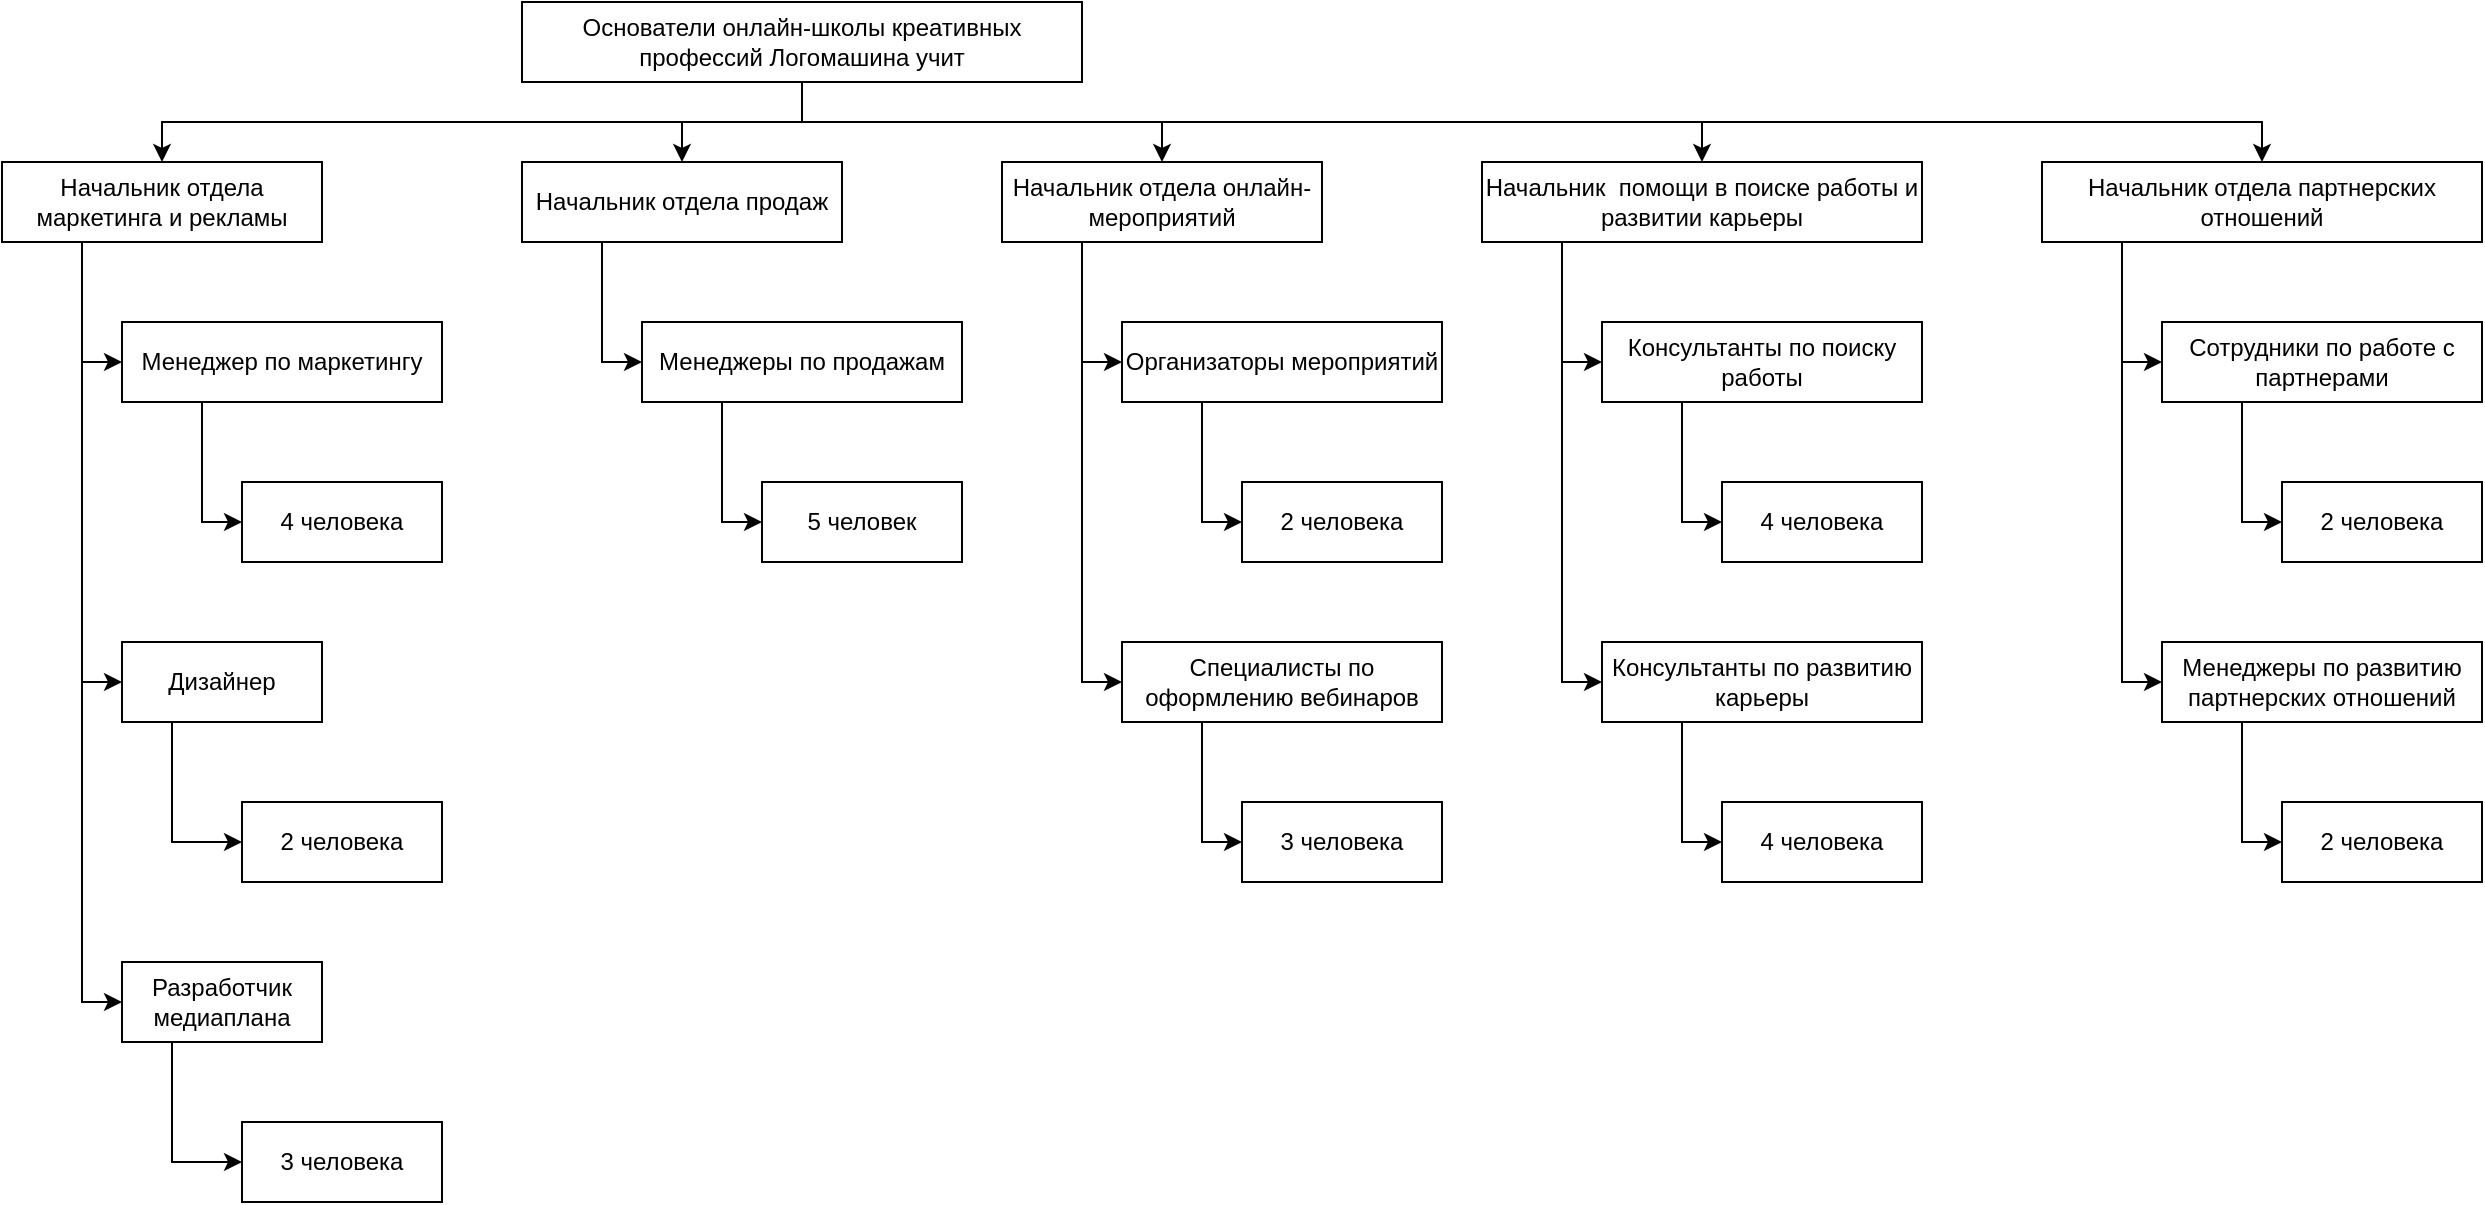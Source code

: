 <mxfile version="21.4.0" type="google">
  <diagram name="Страница 1" id="wLwK8kGS67R0Xg4_MlSQ">
    <mxGraphModel grid="1" page="1" gridSize="10" guides="1" tooltips="1" connect="1" arrows="1" fold="1" pageScale="1" pageWidth="827" pageHeight="1169" math="0" shadow="0">
      <root>
        <mxCell id="0" />
        <mxCell id="1" parent="0" />
        <mxCell id="BojbtSmOvHfCUcqVh9Wb-10" style="edgeStyle=orthogonalEdgeStyle;rounded=0;orthogonalLoop=1;jettySize=auto;html=1;exitX=0.25;exitY=1;exitDx=0;exitDy=0;entryX=0.5;entryY=0;entryDx=0;entryDy=0;" edge="1" parent="1" source="BojbtSmOvHfCUcqVh9Wb-1" target="BojbtSmOvHfCUcqVh9Wb-2">
          <mxGeometry relative="1" as="geometry">
            <Array as="points">
              <mxPoint x="460" y="80" />
              <mxPoint x="460" y="100" />
              <mxPoint x="140" y="100" />
            </Array>
          </mxGeometry>
        </mxCell>
        <mxCell id="BojbtSmOvHfCUcqVh9Wb-28" style="edgeStyle=orthogonalEdgeStyle;rounded=0;orthogonalLoop=1;jettySize=auto;html=1;exitX=0.5;exitY=1;exitDx=0;exitDy=0;entryX=0.5;entryY=0;entryDx=0;entryDy=0;" edge="1" parent="1" source="BojbtSmOvHfCUcqVh9Wb-1" target="BojbtSmOvHfCUcqVh9Wb-14">
          <mxGeometry relative="1" as="geometry">
            <Array as="points">
              <mxPoint x="460" y="100" />
              <mxPoint x="400" y="100" />
            </Array>
          </mxGeometry>
        </mxCell>
        <mxCell id="BojbtSmOvHfCUcqVh9Wb-38" style="edgeStyle=orthogonalEdgeStyle;rounded=0;orthogonalLoop=1;jettySize=auto;html=1;exitX=0.5;exitY=1;exitDx=0;exitDy=0;entryX=0.5;entryY=0;entryDx=0;entryDy=0;" edge="1" parent="1" source="BojbtSmOvHfCUcqVh9Wb-1" target="BojbtSmOvHfCUcqVh9Wb-31">
          <mxGeometry relative="1" as="geometry">
            <Array as="points">
              <mxPoint x="460" y="100" />
              <mxPoint x="640" y="100" />
            </Array>
          </mxGeometry>
        </mxCell>
        <mxCell id="BojbtSmOvHfCUcqVh9Wb-48" style="edgeStyle=orthogonalEdgeStyle;rounded=0;orthogonalLoop=1;jettySize=auto;html=1;exitX=0.75;exitY=1;exitDx=0;exitDy=0;entryX=0.5;entryY=0;entryDx=0;entryDy=0;" edge="1" parent="1" source="BojbtSmOvHfCUcqVh9Wb-1" target="BojbtSmOvHfCUcqVh9Wb-41">
          <mxGeometry relative="1" as="geometry">
            <Array as="points">
              <mxPoint x="460" y="80" />
              <mxPoint x="460" y="100" />
              <mxPoint x="910" y="100" />
            </Array>
          </mxGeometry>
        </mxCell>
        <mxCell id="BojbtSmOvHfCUcqVh9Wb-58" style="edgeStyle=orthogonalEdgeStyle;rounded=0;orthogonalLoop=1;jettySize=auto;html=1;exitX=0.5;exitY=1;exitDx=0;exitDy=0;entryX=0.5;entryY=0;entryDx=0;entryDy=0;" edge="1" parent="1" source="BojbtSmOvHfCUcqVh9Wb-1" target="BojbtSmOvHfCUcqVh9Wb-51">
          <mxGeometry relative="1" as="geometry" />
        </mxCell>
        <mxCell id="BojbtSmOvHfCUcqVh9Wb-1" value="Основатели онлайн-школы креативных профессий Логомашина учит" style="rounded=0;whiteSpace=wrap;html=1;" vertex="1" parent="1">
          <mxGeometry x="320" y="40" width="280" height="40" as="geometry" />
        </mxCell>
        <mxCell id="BojbtSmOvHfCUcqVh9Wb-6" style="edgeStyle=orthogonalEdgeStyle;rounded=0;orthogonalLoop=1;jettySize=auto;html=1;exitX=0.25;exitY=1;exitDx=0;exitDy=0;entryX=0;entryY=0.5;entryDx=0;entryDy=0;" edge="1" parent="1" source="BojbtSmOvHfCUcqVh9Wb-2" target="BojbtSmOvHfCUcqVh9Wb-4">
          <mxGeometry relative="1" as="geometry" />
        </mxCell>
        <mxCell id="BojbtSmOvHfCUcqVh9Wb-7" style="edgeStyle=orthogonalEdgeStyle;rounded=0;orthogonalLoop=1;jettySize=auto;html=1;exitX=0.25;exitY=1;exitDx=0;exitDy=0;entryX=0;entryY=0.5;entryDx=0;entryDy=0;" edge="1" parent="1" source="BojbtSmOvHfCUcqVh9Wb-2" target="BojbtSmOvHfCUcqVh9Wb-5">
          <mxGeometry relative="1" as="geometry" />
        </mxCell>
        <mxCell id="BojbtSmOvHfCUcqVh9Wb-9" style="edgeStyle=orthogonalEdgeStyle;rounded=0;orthogonalLoop=1;jettySize=auto;html=1;exitX=0.25;exitY=1;exitDx=0;exitDy=0;entryX=0;entryY=0.5;entryDx=0;entryDy=0;" edge="1" parent="1" source="BojbtSmOvHfCUcqVh9Wb-2" target="BojbtSmOvHfCUcqVh9Wb-8">
          <mxGeometry relative="1" as="geometry" />
        </mxCell>
        <mxCell id="BojbtSmOvHfCUcqVh9Wb-2" value="Начальник отдела маркетинга и рекламы" style="rounded=0;whiteSpace=wrap;html=1;" vertex="1" parent="1">
          <mxGeometry x="60" y="120" width="160" height="40" as="geometry" />
        </mxCell>
        <mxCell id="BojbtSmOvHfCUcqVh9Wb-19" style="edgeStyle=orthogonalEdgeStyle;rounded=0;orthogonalLoop=1;jettySize=auto;html=1;exitX=0.25;exitY=1;exitDx=0;exitDy=0;entryX=0;entryY=0.5;entryDx=0;entryDy=0;" edge="1" parent="1" source="BojbtSmOvHfCUcqVh9Wb-4" target="BojbtSmOvHfCUcqVh9Wb-18">
          <mxGeometry relative="1" as="geometry" />
        </mxCell>
        <mxCell id="BojbtSmOvHfCUcqVh9Wb-4" value="&lt;div&gt;Менеджер по маркетингу&lt;/div&gt;" style="rounded=0;whiteSpace=wrap;html=1;" vertex="1" parent="1">
          <mxGeometry x="120" y="200" width="160" height="40" as="geometry" />
        </mxCell>
        <mxCell id="BojbtSmOvHfCUcqVh9Wb-21" style="edgeStyle=orthogonalEdgeStyle;rounded=0;orthogonalLoop=1;jettySize=auto;html=1;exitX=0.25;exitY=1;exitDx=0;exitDy=0;entryX=0;entryY=0.5;entryDx=0;entryDy=0;" edge="1" parent="1" source="BojbtSmOvHfCUcqVh9Wb-5" target="BojbtSmOvHfCUcqVh9Wb-20">
          <mxGeometry relative="1" as="geometry" />
        </mxCell>
        <mxCell id="BojbtSmOvHfCUcqVh9Wb-5" value="&lt;div&gt;Дизайнер&lt;/div&gt;" style="rounded=0;whiteSpace=wrap;html=1;" vertex="1" parent="1">
          <mxGeometry x="120" y="360" width="100" height="40" as="geometry" />
        </mxCell>
        <mxCell id="BojbtSmOvHfCUcqVh9Wb-23" style="edgeStyle=orthogonalEdgeStyle;rounded=0;orthogonalLoop=1;jettySize=auto;html=1;exitX=0.25;exitY=1;exitDx=0;exitDy=0;entryX=0;entryY=0.5;entryDx=0;entryDy=0;" edge="1" parent="1" source="BojbtSmOvHfCUcqVh9Wb-8" target="BojbtSmOvHfCUcqVh9Wb-22">
          <mxGeometry relative="1" as="geometry" />
        </mxCell>
        <mxCell id="BojbtSmOvHfCUcqVh9Wb-8" value="&lt;div&gt;Разработчик медиаплана&lt;br&gt;&lt;/div&gt;" style="rounded=0;whiteSpace=wrap;html=1;" vertex="1" parent="1">
          <mxGeometry x="120" y="520" width="100" height="40" as="geometry" />
        </mxCell>
        <mxCell id="BojbtSmOvHfCUcqVh9Wb-12" style="edgeStyle=orthogonalEdgeStyle;rounded=0;orthogonalLoop=1;jettySize=auto;html=1;exitX=0.25;exitY=1;exitDx=0;exitDy=0;entryX=0;entryY=0.5;entryDx=0;entryDy=0;" edge="1" parent="1" source="BojbtSmOvHfCUcqVh9Wb-14" target="BojbtSmOvHfCUcqVh9Wb-16">
          <mxGeometry relative="1" as="geometry" />
        </mxCell>
        <mxCell id="BojbtSmOvHfCUcqVh9Wb-14" value="Начальник отдела продаж" style="rounded=0;whiteSpace=wrap;html=1;" vertex="1" parent="1">
          <mxGeometry x="320" y="120" width="160" height="40" as="geometry" />
        </mxCell>
        <mxCell id="BojbtSmOvHfCUcqVh9Wb-25" style="edgeStyle=orthogonalEdgeStyle;rounded=0;orthogonalLoop=1;jettySize=auto;html=1;exitX=0.25;exitY=1;exitDx=0;exitDy=0;entryX=0;entryY=0.5;entryDx=0;entryDy=0;" edge="1" parent="1" source="BojbtSmOvHfCUcqVh9Wb-16" target="BojbtSmOvHfCUcqVh9Wb-24">
          <mxGeometry relative="1" as="geometry" />
        </mxCell>
        <mxCell id="BojbtSmOvHfCUcqVh9Wb-16" value="&lt;div&gt;Менеджеры по продажам&lt;/div&gt;" style="rounded=0;whiteSpace=wrap;html=1;" vertex="1" parent="1">
          <mxGeometry x="380" y="200" width="160" height="40" as="geometry" />
        </mxCell>
        <mxCell id="BojbtSmOvHfCUcqVh9Wb-18" value="4 человека" style="rounded=0;whiteSpace=wrap;html=1;" vertex="1" parent="1">
          <mxGeometry x="180" y="280" width="100" height="40" as="geometry" />
        </mxCell>
        <mxCell id="BojbtSmOvHfCUcqVh9Wb-20" value="2 человека" style="rounded=0;whiteSpace=wrap;html=1;" vertex="1" parent="1">
          <mxGeometry x="180" y="440" width="100" height="40" as="geometry" />
        </mxCell>
        <mxCell id="BojbtSmOvHfCUcqVh9Wb-22" value="3 человека" style="rounded=0;whiteSpace=wrap;html=1;" vertex="1" parent="1">
          <mxGeometry x="180" y="600" width="100" height="40" as="geometry" />
        </mxCell>
        <mxCell id="BojbtSmOvHfCUcqVh9Wb-24" value="5 человек" style="rounded=0;whiteSpace=wrap;html=1;" vertex="1" parent="1">
          <mxGeometry x="440" y="280" width="100" height="40" as="geometry" />
        </mxCell>
        <mxCell id="BojbtSmOvHfCUcqVh9Wb-29" style="edgeStyle=orthogonalEdgeStyle;rounded=0;orthogonalLoop=1;jettySize=auto;html=1;exitX=0.25;exitY=1;exitDx=0;exitDy=0;entryX=0;entryY=0.5;entryDx=0;entryDy=0;" edge="1" parent="1" source="BojbtSmOvHfCUcqVh9Wb-31" target="BojbtSmOvHfCUcqVh9Wb-33">
          <mxGeometry relative="1" as="geometry" />
        </mxCell>
        <mxCell id="BojbtSmOvHfCUcqVh9Wb-30" style="edgeStyle=orthogonalEdgeStyle;rounded=0;orthogonalLoop=1;jettySize=auto;html=1;exitX=0.25;exitY=1;exitDx=0;exitDy=0;entryX=0;entryY=0.5;entryDx=0;entryDy=0;" edge="1" parent="1" source="BojbtSmOvHfCUcqVh9Wb-31" target="BojbtSmOvHfCUcqVh9Wb-35">
          <mxGeometry relative="1" as="geometry" />
        </mxCell>
        <mxCell id="BojbtSmOvHfCUcqVh9Wb-31" value="Начальник отдела онлайн-мероприятий" style="rounded=0;whiteSpace=wrap;html=1;" vertex="1" parent="1">
          <mxGeometry x="560" y="120" width="160" height="40" as="geometry" />
        </mxCell>
        <mxCell id="BojbtSmOvHfCUcqVh9Wb-32" style="edgeStyle=orthogonalEdgeStyle;rounded=0;orthogonalLoop=1;jettySize=auto;html=1;exitX=0.25;exitY=1;exitDx=0;exitDy=0;entryX=0;entryY=0.5;entryDx=0;entryDy=0;" edge="1" parent="1" source="BojbtSmOvHfCUcqVh9Wb-33" target="BojbtSmOvHfCUcqVh9Wb-36">
          <mxGeometry relative="1" as="geometry" />
        </mxCell>
        <mxCell id="BojbtSmOvHfCUcqVh9Wb-33" value="&lt;div&gt;Организаторы мероприятий&lt;/div&gt;" style="rounded=0;whiteSpace=wrap;html=1;" vertex="1" parent="1">
          <mxGeometry x="620" y="200" width="160" height="40" as="geometry" />
        </mxCell>
        <mxCell id="BojbtSmOvHfCUcqVh9Wb-34" style="edgeStyle=orthogonalEdgeStyle;rounded=0;orthogonalLoop=1;jettySize=auto;html=1;exitX=0.25;exitY=1;exitDx=0;exitDy=0;entryX=0;entryY=0.5;entryDx=0;entryDy=0;" edge="1" parent="1" source="BojbtSmOvHfCUcqVh9Wb-35" target="BojbtSmOvHfCUcqVh9Wb-37">
          <mxGeometry relative="1" as="geometry" />
        </mxCell>
        <mxCell id="BojbtSmOvHfCUcqVh9Wb-35" value="&lt;div&gt;&lt;div&gt;Специалисты по оформлению вебинаров&lt;/div&gt;&lt;/div&gt;" style="rounded=0;whiteSpace=wrap;html=1;" vertex="1" parent="1">
          <mxGeometry x="620" y="360" width="160" height="40" as="geometry" />
        </mxCell>
        <mxCell id="BojbtSmOvHfCUcqVh9Wb-36" value="2 человека" style="rounded=0;whiteSpace=wrap;html=1;" vertex="1" parent="1">
          <mxGeometry x="680" y="280" width="100" height="40" as="geometry" />
        </mxCell>
        <mxCell id="BojbtSmOvHfCUcqVh9Wb-37" value="3 человека" style="rounded=0;whiteSpace=wrap;html=1;" vertex="1" parent="1">
          <mxGeometry x="680" y="440" width="100" height="40" as="geometry" />
        </mxCell>
        <mxCell id="BojbtSmOvHfCUcqVh9Wb-39" style="edgeStyle=orthogonalEdgeStyle;rounded=0;orthogonalLoop=1;jettySize=auto;html=1;exitX=0.25;exitY=1;exitDx=0;exitDy=0;entryX=0;entryY=0.5;entryDx=0;entryDy=0;" edge="1" parent="1" source="BojbtSmOvHfCUcqVh9Wb-41" target="BojbtSmOvHfCUcqVh9Wb-43">
          <mxGeometry relative="1" as="geometry">
            <Array as="points">
              <mxPoint x="840" y="160" />
              <mxPoint x="840" y="220" />
            </Array>
          </mxGeometry>
        </mxCell>
        <mxCell id="BojbtSmOvHfCUcqVh9Wb-40" style="edgeStyle=orthogonalEdgeStyle;rounded=0;orthogonalLoop=1;jettySize=auto;html=1;exitX=0.25;exitY=1;exitDx=0;exitDy=0;entryX=0;entryY=0.5;entryDx=0;entryDy=0;" edge="1" parent="1" source="BojbtSmOvHfCUcqVh9Wb-41" target="BojbtSmOvHfCUcqVh9Wb-45">
          <mxGeometry relative="1" as="geometry">
            <Array as="points">
              <mxPoint x="840" y="160" />
              <mxPoint x="840" y="380" />
            </Array>
          </mxGeometry>
        </mxCell>
        <mxCell id="BojbtSmOvHfCUcqVh9Wb-41" value="Начальник &amp;nbsp;помощи в поиске работы и развитии карьеры" style="rounded=0;whiteSpace=wrap;html=1;" vertex="1" parent="1">
          <mxGeometry x="800" y="120" width="220" height="40" as="geometry" />
        </mxCell>
        <mxCell id="BojbtSmOvHfCUcqVh9Wb-42" style="edgeStyle=orthogonalEdgeStyle;rounded=0;orthogonalLoop=1;jettySize=auto;html=1;exitX=0.25;exitY=1;exitDx=0;exitDy=0;entryX=0;entryY=0.5;entryDx=0;entryDy=0;" edge="1" parent="1" source="BojbtSmOvHfCUcqVh9Wb-43" target="BojbtSmOvHfCUcqVh9Wb-46">
          <mxGeometry relative="1" as="geometry" />
        </mxCell>
        <mxCell id="BojbtSmOvHfCUcqVh9Wb-43" value="&lt;div&gt;Консультанты по поиску работы&lt;/div&gt;" style="rounded=0;whiteSpace=wrap;html=1;" vertex="1" parent="1">
          <mxGeometry x="860" y="200" width="160" height="40" as="geometry" />
        </mxCell>
        <mxCell id="BojbtSmOvHfCUcqVh9Wb-44" style="edgeStyle=orthogonalEdgeStyle;rounded=0;orthogonalLoop=1;jettySize=auto;html=1;exitX=0.25;exitY=1;exitDx=0;exitDy=0;entryX=0;entryY=0.5;entryDx=0;entryDy=0;" edge="1" parent="1" source="BojbtSmOvHfCUcqVh9Wb-45" target="BojbtSmOvHfCUcqVh9Wb-47">
          <mxGeometry relative="1" as="geometry" />
        </mxCell>
        <mxCell id="BojbtSmOvHfCUcqVh9Wb-45" value="&lt;div&gt;&lt;div&gt;Консультанты по развитию карьеры&lt;/div&gt;&lt;/div&gt;" style="rounded=0;whiteSpace=wrap;html=1;" vertex="1" parent="1">
          <mxGeometry x="860" y="360" width="160" height="40" as="geometry" />
        </mxCell>
        <mxCell id="BojbtSmOvHfCUcqVh9Wb-46" value="4 человека" style="rounded=0;whiteSpace=wrap;html=1;" vertex="1" parent="1">
          <mxGeometry x="920" y="280" width="100" height="40" as="geometry" />
        </mxCell>
        <mxCell id="BojbtSmOvHfCUcqVh9Wb-47" value="4 человека" style="rounded=0;whiteSpace=wrap;html=1;" vertex="1" parent="1">
          <mxGeometry x="920" y="440" width="100" height="40" as="geometry" />
        </mxCell>
        <mxCell id="BojbtSmOvHfCUcqVh9Wb-49" style="edgeStyle=orthogonalEdgeStyle;rounded=0;orthogonalLoop=1;jettySize=auto;html=1;exitX=0.25;exitY=1;exitDx=0;exitDy=0;entryX=0;entryY=0.5;entryDx=0;entryDy=0;" edge="1" parent="1" source="BojbtSmOvHfCUcqVh9Wb-51" target="BojbtSmOvHfCUcqVh9Wb-53">
          <mxGeometry relative="1" as="geometry">
            <Array as="points">
              <mxPoint x="1120" y="160" />
              <mxPoint x="1120" y="220" />
            </Array>
          </mxGeometry>
        </mxCell>
        <mxCell id="BojbtSmOvHfCUcqVh9Wb-50" style="edgeStyle=orthogonalEdgeStyle;rounded=0;orthogonalLoop=1;jettySize=auto;html=1;exitX=0.25;exitY=1;exitDx=0;exitDy=0;entryX=0;entryY=0.5;entryDx=0;entryDy=0;" edge="1" parent="1" source="BojbtSmOvHfCUcqVh9Wb-51" target="BojbtSmOvHfCUcqVh9Wb-55">
          <mxGeometry relative="1" as="geometry">
            <Array as="points">
              <mxPoint x="1120" y="160" />
              <mxPoint x="1120" y="380" />
            </Array>
          </mxGeometry>
        </mxCell>
        <mxCell id="BojbtSmOvHfCUcqVh9Wb-51" value="Начальник отдела партнерских отношений" style="rounded=0;whiteSpace=wrap;html=1;" vertex="1" parent="1">
          <mxGeometry x="1080" y="120" width="220" height="40" as="geometry" />
        </mxCell>
        <mxCell id="BojbtSmOvHfCUcqVh9Wb-52" style="edgeStyle=orthogonalEdgeStyle;rounded=0;orthogonalLoop=1;jettySize=auto;html=1;exitX=0.25;exitY=1;exitDx=0;exitDy=0;entryX=0;entryY=0.5;entryDx=0;entryDy=0;" edge="1" parent="1" source="BojbtSmOvHfCUcqVh9Wb-53" target="BojbtSmOvHfCUcqVh9Wb-56">
          <mxGeometry relative="1" as="geometry" />
        </mxCell>
        <mxCell id="BojbtSmOvHfCUcqVh9Wb-53" value="&lt;div&gt;Сотрудники по работе с партнерами&lt;/div&gt;" style="rounded=0;whiteSpace=wrap;html=1;" vertex="1" parent="1">
          <mxGeometry x="1140" y="200" width="160" height="40" as="geometry" />
        </mxCell>
        <mxCell id="BojbtSmOvHfCUcqVh9Wb-54" style="edgeStyle=orthogonalEdgeStyle;rounded=0;orthogonalLoop=1;jettySize=auto;html=1;exitX=0.25;exitY=1;exitDx=0;exitDy=0;entryX=0;entryY=0.5;entryDx=0;entryDy=0;" edge="1" parent="1" source="BojbtSmOvHfCUcqVh9Wb-55" target="BojbtSmOvHfCUcqVh9Wb-57">
          <mxGeometry relative="1" as="geometry" />
        </mxCell>
        <mxCell id="BojbtSmOvHfCUcqVh9Wb-55" value="&lt;div&gt;&lt;div&gt;Менеджеры по развитию партнерских отношений&lt;/div&gt;&lt;/div&gt;" style="rounded=0;whiteSpace=wrap;html=1;" vertex="1" parent="1">
          <mxGeometry x="1140" y="360" width="160" height="40" as="geometry" />
        </mxCell>
        <mxCell id="BojbtSmOvHfCUcqVh9Wb-56" value="2 человека" style="rounded=0;whiteSpace=wrap;html=1;" vertex="1" parent="1">
          <mxGeometry x="1200" y="280" width="100" height="40" as="geometry" />
        </mxCell>
        <mxCell id="BojbtSmOvHfCUcqVh9Wb-57" value="2 человека" style="rounded=0;whiteSpace=wrap;html=1;" vertex="1" parent="1">
          <mxGeometry x="1200" y="440" width="100" height="40" as="geometry" />
        </mxCell>
      </root>
    </mxGraphModel>
  </diagram>
</mxfile>
